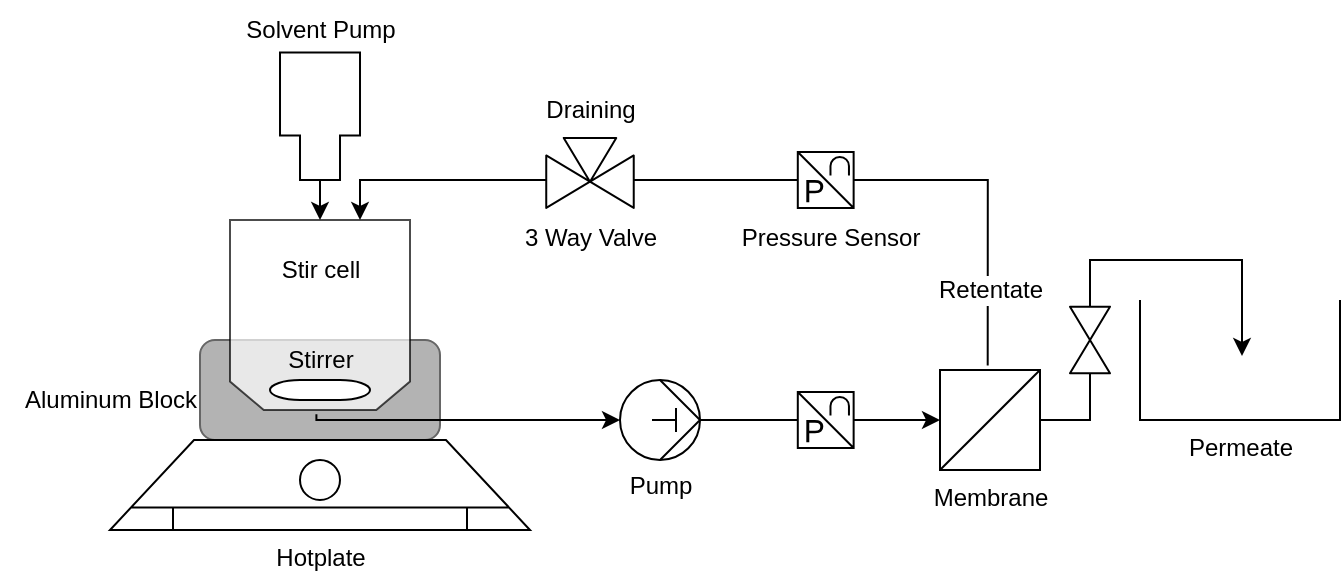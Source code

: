<mxfile version="27.0.5">
  <diagram name="Page-1" id="16e2658f-23c8-b752-8be9-c03fbebb8bbe">
    <mxGraphModel dx="983" dy="512" grid="1" gridSize="10" guides="1" tooltips="1" connect="1" arrows="1" fold="1" page="1" pageScale="1" pageWidth="1100" pageHeight="850" background="none" math="0" shadow="0">
      <root>
        <mxCell id="0" />
        <mxCell id="1" parent="0" />
        <mxCell id="3q04HGTsFQESLXiCJsPm-18" style="rounded=0;orthogonalLoop=1;jettySize=auto;html=1;entryX=0;entryY=0.5;entryDx=0;entryDy=0;entryPerimeter=0;exitX=1;exitY=0.5;exitDx=0;exitDy=0;exitPerimeter=0;edgeStyle=orthogonalEdgeStyle;" parent="1" source="3q04HGTsFQESLXiCJsPm-26" target="3q04HGTsFQESLXiCJsPm-6" edge="1">
          <mxGeometry relative="1" as="geometry">
            <mxPoint x="560" y="395" as="sourcePoint" />
            <mxPoint x="540" y="405" as="targetPoint" />
          </mxGeometry>
        </mxCell>
        <mxCell id="3q04HGTsFQESLXiCJsPm-13" value="" style="rounded=1;whiteSpace=wrap;html=1;fillColor=#B3B3B3;fontColor=#333333;strokeColor=#666666;" parent="1" vertex="1">
          <mxGeometry x="280" y="360" width="120" height="50" as="geometry" />
        </mxCell>
        <mxCell id="bdObpbFSnrdMKrDxiWFo-3" style="rounded=0;orthogonalLoop=1;jettySize=auto;html=1;exitX=1;exitY=0.5;exitDx=0;exitDy=0;exitPerimeter=0;" parent="1" source="3q04HGTsFQESLXiCJsPm-4" target="bdObpbFSnrdMKrDxiWFo-1" edge="1">
          <mxGeometry relative="1" as="geometry">
            <mxPoint x="330" y="290" as="targetPoint" />
          </mxGeometry>
        </mxCell>
        <mxCell id="3q04HGTsFQESLXiCJsPm-4" value="" style="shape=mxgraph.pid.pumps.feed_pump;html=1;pointerEvents=1;align=center;verticalLabelPosition=bottom;verticalAlign=top;dashed=0;rotation=90;" parent="1" vertex="1">
          <mxGeometry x="308.13" y="228.13" width="63.75" height="40" as="geometry" />
        </mxCell>
        <mxCell id="3q04HGTsFQESLXiCJsPm-6" value="Membrane" style="verticalLabelPosition=bottom;align=center;dashed=0;html=1;verticalAlign=top;shape=mxgraph.pid.filters.filter;" parent="1" vertex="1">
          <mxGeometry x="650" y="375" width="50" height="50" as="geometry" />
        </mxCell>
        <mxCell id="3q04HGTsFQESLXiCJsPm-8" value="Permeate" style="shape=mxgraph.pid.vessels.container,_tank,_cistern;html=1;pointerEvents=1;align=center;verticalLabelPosition=bottom;verticalAlign=top;dashed=0;" parent="1" vertex="1">
          <mxGeometry x="750" y="340" width="100" height="60" as="geometry" />
        </mxCell>
        <mxCell id="3q04HGTsFQESLXiCJsPm-11" value="" style="group" parent="1" vertex="1" connectable="0">
          <mxGeometry x="235" y="410" width="210" height="45" as="geometry" />
        </mxCell>
        <mxCell id="3q04HGTsFQESLXiCJsPm-9" value="Hotplate" style="shape=mxgraph.pid.shaping_machines.shaping_machine_(vertical);html=1;pointerEvents=1;align=center;verticalLabelPosition=bottom;verticalAlign=top;dashed=0;" parent="3q04HGTsFQESLXiCJsPm-11" vertex="1">
          <mxGeometry width="210" height="45" as="geometry" />
        </mxCell>
        <mxCell id="3q04HGTsFQESLXiCJsPm-10" value="" style="ellipse;whiteSpace=wrap;html=1;aspect=fixed;" parent="3q04HGTsFQESLXiCJsPm-11" vertex="1">
          <mxGeometry x="95" y="10" width="20" height="20" as="geometry" />
        </mxCell>
        <mxCell id="3q04HGTsFQESLXiCJsPm-22" value="" style="shape=mxgraph.pid.pumps_-_iso.pump_(reciprocating_piston);html=1;pointerEvents=1;align=center;verticalLabelPosition=bottom;verticalAlign=top;dashed=0;rotation=0;" parent="1" vertex="1">
          <mxGeometry x="490" y="380" width="40" height="40" as="geometry" />
        </mxCell>
        <mxCell id="3q04HGTsFQESLXiCJsPm-23" style="rounded=0;orthogonalLoop=1;jettySize=auto;html=1;exitX=1;exitY=0.5;exitDx=0;exitDy=0;exitPerimeter=0;edgeStyle=orthogonalEdgeStyle;" parent="1" source="3q04HGTsFQESLXiCJsPm-6" edge="1">
          <mxGeometry relative="1" as="geometry">
            <mxPoint x="580" y="410" as="sourcePoint" />
            <mxPoint x="801" y="368" as="targetPoint" />
            <Array as="points">
              <mxPoint x="725" y="400" />
              <mxPoint x="725" y="320" />
              <mxPoint x="801" y="320" />
            </Array>
          </mxGeometry>
        </mxCell>
        <mxCell id="3q04HGTsFQESLXiCJsPm-25" style="edgeStyle=orthogonalEdgeStyle;rounded=0;orthogonalLoop=1;jettySize=auto;html=1;exitX=0;exitY=0.5;exitDx=0;exitDy=0;exitPerimeter=0;" parent="1" source="3q04HGTsFQESLXiCJsPm-33" target="bdObpbFSnrdMKrDxiWFo-1" edge="1">
          <mxGeometry relative="1" as="geometry">
            <mxPoint x="470" y="280" as="sourcePoint" />
            <mxPoint x="147.3" y="325.3" as="targetPoint" />
            <Array as="points">
              <mxPoint x="360" y="280" />
            </Array>
          </mxGeometry>
        </mxCell>
        <mxCell id="3q04HGTsFQESLXiCJsPm-27" style="rounded=0;orthogonalLoop=1;jettySize=auto;html=1;entryX=0;entryY=0.5;entryDx=0;entryDy=0;entryPerimeter=0;exitX=0.48;exitY=1.023;exitDx=0;exitDy=0;exitPerimeter=0;edgeStyle=orthogonalEdgeStyle;" parent="1" source="bdObpbFSnrdMKrDxiWFo-1" target="3q04HGTsFQESLXiCJsPm-22" edge="1">
          <mxGeometry relative="1" as="geometry">
            <mxPoint x="108.6" y="425.3" as="sourcePoint" />
            <mxPoint x="387" y="310" as="targetPoint" />
            <Array as="points">
              <mxPoint x="338" y="400" />
            </Array>
          </mxGeometry>
        </mxCell>
        <mxCell id="3q04HGTsFQESLXiCJsPm-30" value="" style="rounded=0;orthogonalLoop=1;jettySize=auto;html=1;entryX=0;entryY=0.5;entryDx=0;entryDy=0;entryPerimeter=0;exitX=1;exitY=0.5;exitDx=0;exitDy=0;exitPerimeter=0;edgeStyle=orthogonalEdgeStyle;endArrow=none;startFill=0;" parent="1" source="3q04HGTsFQESLXiCJsPm-22" target="3q04HGTsFQESLXiCJsPm-26" edge="1">
          <mxGeometry relative="1" as="geometry">
            <mxPoint x="520" y="400" as="sourcePoint" />
            <mxPoint x="650" y="400" as="targetPoint" />
          </mxGeometry>
        </mxCell>
        <mxCell id="3q04HGTsFQESLXiCJsPm-26" value="" style="verticalLabelPosition=bottom;aspect=fixed;html=1;verticalAlign=top;fillColor=strokeColor;align=center;outlineConnect=0;shape=mxgraph.fluid_power.x11770;points=[[0,0.5,0]]" parent="1" vertex="1">
          <mxGeometry x="560" y="386.02" width="46.82" height="27.96" as="geometry" />
        </mxCell>
        <mxCell id="3q04HGTsFQESLXiCJsPm-34" value="" style="rounded=0;orthogonalLoop=1;jettySize=auto;html=1;exitX=0.477;exitY=-0.046;exitDx=0;exitDy=0;exitPerimeter=0;edgeStyle=orthogonalEdgeStyle;endArrow=none;startFill=0;" parent="1" source="3q04HGTsFQESLXiCJsPm-6" target="3q04HGTsFQESLXiCJsPm-33" edge="1">
          <mxGeometry relative="1" as="geometry">
            <mxPoint x="674" y="373" as="sourcePoint" />
            <mxPoint x="570" y="280" as="targetPoint" />
            <Array as="points">
              <mxPoint x="674" y="280" />
            </Array>
          </mxGeometry>
        </mxCell>
        <mxCell id="3q04HGTsFQESLXiCJsPm-36" value="Retentate" style="edgeLabel;html=1;align=center;verticalAlign=middle;resizable=0;points=[];fontSize=12;" parent="3q04HGTsFQESLXiCJsPm-34" vertex="1" connectable="0">
          <mxGeometry x="0.274" y="-2" relative="1" as="geometry">
            <mxPoint x="10" y="57" as="offset" />
          </mxGeometry>
        </mxCell>
        <mxCell id="3q04HGTsFQESLXiCJsPm-33" value="" style="verticalLabelPosition=bottom;aspect=fixed;html=1;verticalAlign=top;fillColor=strokeColor;align=center;outlineConnect=0;shape=mxgraph.fluid_power.x11770;points=[[0,0.5,0]]" parent="1" vertex="1">
          <mxGeometry x="560" y="266.02" width="46.82" height="27.96" as="geometry" />
        </mxCell>
        <mxCell id="3q04HGTsFQESLXiCJsPm-39" value="Pressure Sensor" style="text;html=1;align=center;verticalAlign=middle;resizable=0;points=[];autosize=1;strokeColor=none;fillColor=none;" parent="1" vertex="1">
          <mxGeometry x="540" y="293.98" width="110" height="30" as="geometry" />
        </mxCell>
        <mxCell id="3q04HGTsFQESLXiCJsPm-41" value="Aluminum Block" style="text;html=1;align=center;verticalAlign=middle;resizable=0;points=[];autosize=1;strokeColor=none;fillColor=none;" parent="1" vertex="1">
          <mxGeometry x="180" y="375" width="110" height="30" as="geometry" />
        </mxCell>
        <mxCell id="3q04HGTsFQESLXiCJsPm-43" value="Solvent Pump" style="text;html=1;align=center;verticalAlign=middle;resizable=0;points=[];autosize=1;strokeColor=none;fillColor=none;" parent="1" vertex="1">
          <mxGeometry x="290" y="190" width="100" height="30" as="geometry" />
        </mxCell>
        <mxCell id="3q04HGTsFQESLXiCJsPm-46" value="3 Way Valve" style="text;html=1;align=center;verticalAlign=middle;resizable=0;points=[];autosize=1;strokeColor=none;fillColor=none;" parent="1" vertex="1">
          <mxGeometry x="429.99" y="293.98" width="90" height="30" as="geometry" />
        </mxCell>
        <mxCell id="bdObpbFSnrdMKrDxiWFo-1" value="" style="verticalLabelPosition=bottom;outlineConnect=0;align=center;dashed=0;html=1;verticalAlign=top;shape=mxgraph.pid.misc.dryer;fillColor=default;gradientColor=none;opacity=70;" parent="1" vertex="1">
          <mxGeometry x="295" y="300" width="90" height="95" as="geometry" />
        </mxCell>
        <mxCell id="bdObpbFSnrdMKrDxiWFo-2" value="" style="verticalLabelPosition=bottom;outlineConnect=0;align=center;dashed=0;html=1;verticalAlign=top;shape=mxgraph.pid2misc.column;columnType=common;rotation=-90;" parent="1" vertex="1">
          <mxGeometry x="335" y="360" width="10" height="50" as="geometry" />
        </mxCell>
        <mxCell id="3q04HGTsFQESLXiCJsPm-42" value="Stirrer" style="text;html=1;align=center;verticalAlign=middle;resizable=0;points=[];autosize=1;strokeColor=none;fillColor=none;" parent="1" vertex="1">
          <mxGeometry x="310" y="355" width="60" height="30" as="geometry" />
        </mxCell>
        <mxCell id="3q04HGTsFQESLXiCJsPm-40" value="Stir cell" style="text;html=1;align=center;verticalAlign=middle;resizable=0;points=[];autosize=1;strokeColor=none;fillColor=none;" parent="1" vertex="1">
          <mxGeometry x="310.01" y="310" width="60" height="30" as="geometry" />
        </mxCell>
        <mxCell id="bdObpbFSnrdMKrDxiWFo-7" value="" style="verticalLabelPosition=bottom;align=center;html=1;verticalAlign=top;pointerEvents=1;dashed=0;shape=mxgraph.pid2valves.valve;valveType=threeWay;actuator=none;rotation=-180;" parent="1" vertex="1">
          <mxGeometry x="453.12" y="258.98" width="43.75" height="35" as="geometry" />
        </mxCell>
        <mxCell id="bdObpbFSnrdMKrDxiWFo-10" value="Pump" style="text;html=1;align=center;verticalAlign=middle;resizable=0;points=[];autosize=1;strokeColor=none;fillColor=none;" parent="1" vertex="1">
          <mxGeometry x="485" y="417.5" width="50" height="30" as="geometry" />
        </mxCell>
        <mxCell id="bdObpbFSnrdMKrDxiWFo-11" value="" style="verticalLabelPosition=bottom;align=center;html=1;verticalAlign=top;pointerEvents=1;dashed=0;shape=mxgraph.pid2valves.valve;valveType=gate;rotation=-90;" parent="1" vertex="1">
          <mxGeometry x="708.33" y="350" width="33.33" height="20" as="geometry" />
        </mxCell>
        <mxCell id="G-Tol5QXhY8XwSBJoiPa-1" value="Draining" style="text;html=1;align=center;verticalAlign=middle;resizable=0;points=[];autosize=1;strokeColor=none;fillColor=none;" vertex="1" parent="1">
          <mxGeometry x="439.99" y="230" width="70" height="30" as="geometry" />
        </mxCell>
      </root>
    </mxGraphModel>
  </diagram>
</mxfile>
